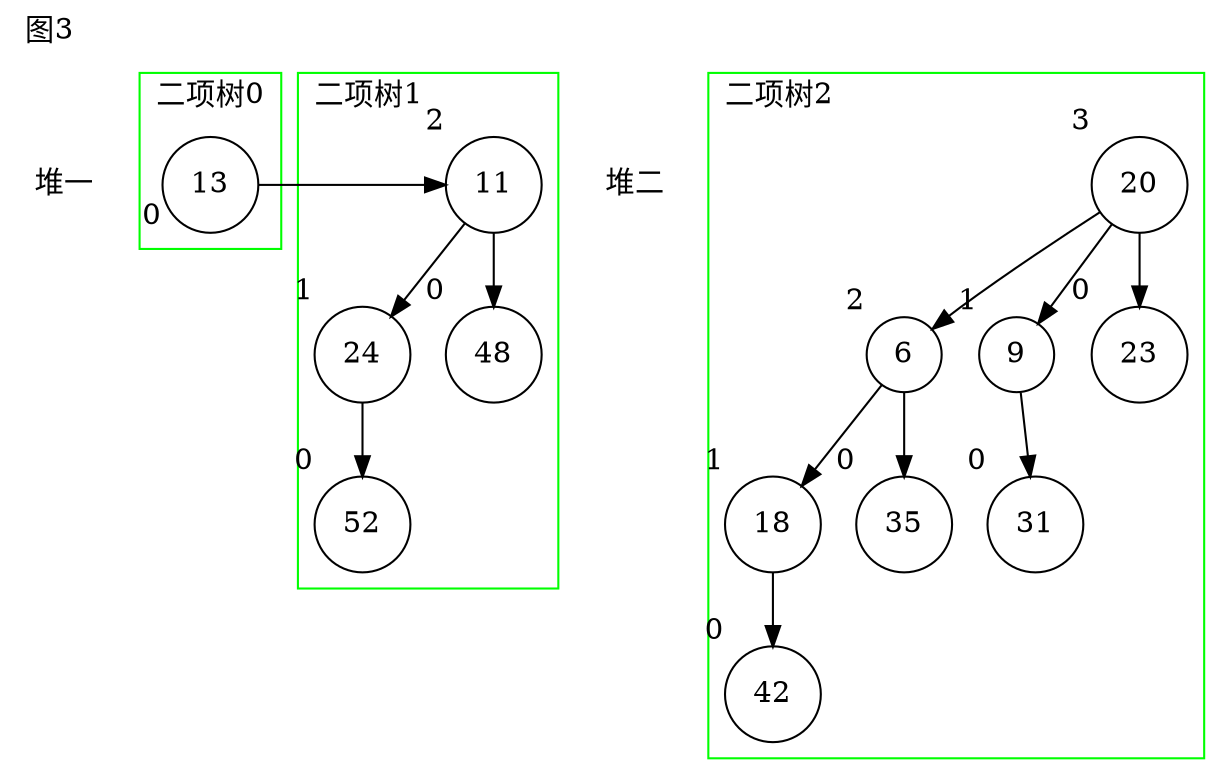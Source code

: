 digraph g{
node[shape=circle];
label="图3";
labeljust=l;
labelloc=t;
nt1[label="堆一",shape=plaintext];
subgraph cluster_0 {
pencolor=green;label="二项树0";n254[label=13, xlabel=0];
}
subgraph cluster_1 {
pencolor=green;label="二项树1";n255[label=11, xlabel=2];
n256[label=24, xlabel=1];
n255->n256;
n257[label=48, xlabel=0];
n255->n257[weight=100];
n258[label=52, xlabel=0];
n256->n258[weight=100];
}
n254->n255[constraint=false];
nt2[label="堆二",shape=plaintext];
subgraph cluster_2 {
pencolor=green;label="二项树2";n259[label=20, xlabel=3];
n260[label=6, xlabel=2];
n259->n260;
n261[label=9, xlabel=1];
n259->n261;
n262[label=23, xlabel=0];
n259->n262[weight=100];
n263[label=31, xlabel=0];
n261->n263[weight=100];
n264[label=18, xlabel=1];
n260->n264;
n265[label=35, xlabel=0];
n260->n265[weight=100];
n266[label=42, xlabel=0];
n264->n266[weight=100];
}
}
